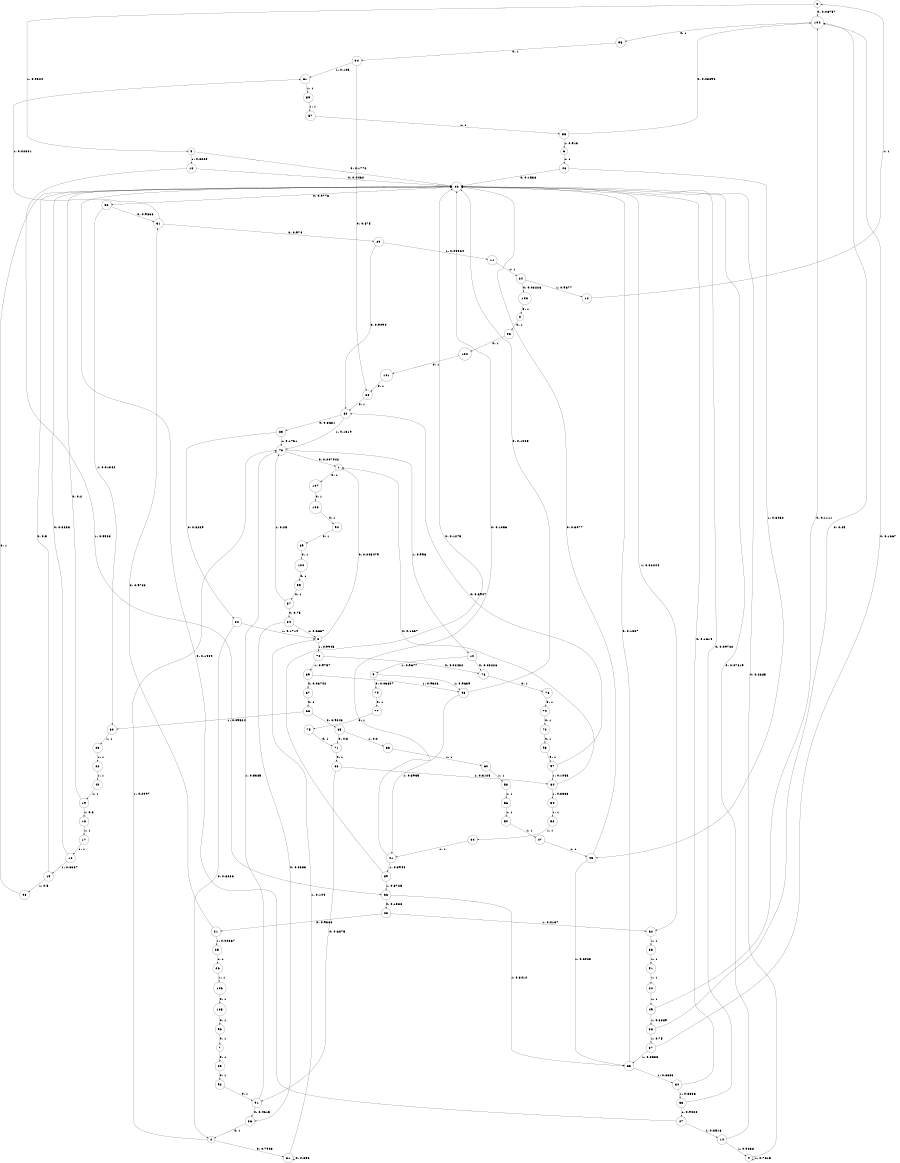 digraph "ch2_face_short_L14" {
size = "6,8.5";
ratio = "fill";
node [shape = circle];
node [fontsize = 24];
edge [fontsize = 24];
0 -> 104 [label = "0: 0.06757  "];
0 -> 5 [label = "1: 0.9324   "];
1 -> 107 [label = "0: 1        "];
2 -> 81 [label = "0: 0.7903   "];
2 -> 73 [label = "1: 0.2097   "];
3 -> 1 [label = "0: 0.005479  "];
3 -> 70 [label = "1: 0.9945   "];
4 -> 40 [label = "0: 0.2385   "];
4 -> 4 [label = "1: 0.7615   "];
5 -> 40 [label = "0: 0.1772   "];
5 -> 13 [label = "1: 0.8228   "];
6 -> 46 [label = "1: 1        "];
7 -> 85 [label = "0: 1        "];
8 -> 93 [label = "0: 1        "];
9 -> 79 [label = "0: 0.03607  "];
9 -> 43 [label = "1: 0.9639   "];
10 -> 78 [label = "0: 0.03226  "];
10 -> 9 [label = "1: 0.9677   "];
11 -> 24 [label = "1: 1        "];
12 -> 0 [label = "1: 1        "];
13 -> 40 [label = "0: 0.4462   "];
13 -> 36 [label = "1: 0.5538   "];
14 -> 40 [label = "0: 0.07619  "];
14 -> 4 [label = "1: 0.9238   "];
15 -> 40 [label = "0: 0.5      "];
15 -> 48 [label = "1: 0.5      "];
16 -> 40 [label = "0: 0.3333   "];
16 -> 15 [label = "1: 0.6667   "];
17 -> 16 [label = "1: 1        "];
18 -> 17 [label = "1: 1        "];
19 -> 40 [label = "0: 0.2      "];
19 -> 18 [label = "1: 0.8      "];
20 -> 49 [label = "1: 1        "];
21 -> 31 [label = "0: 0.9733   "];
21 -> 25 [label = "1: 0.02667  "];
22 -> 42 [label = "1: 1        "];
23 -> 22 [label = "1: 1        "];
24 -> 108 [label = "0: 0.03226  "];
24 -> 12 [label = "1: 0.9677   "];
25 -> 26 [label = "1: 1        "];
26 -> 106 [label = "1: 1        "];
27 -> 40 [label = "0: 0.1484   "];
27 -> 14 [label = "1: 0.8516   "];
28 -> 21 [label = "0: 0.9863   "];
28 -> 62 [label = "1: 0.0137   "];
29 -> 82 [label = "0: 0.9094   "];
29 -> 11 [label = "1: 0.09064  "];
30 -> 23 [label = "1: 1        "];
31 -> 29 [label = "0: 0.974    "];
31 -> 61 [label = "1: 0.02601  "];
32 -> 31 [label = "0: 0.9866   "];
32 -> 30 [label = "1: 0.01342  "];
33 -> 40 [label = "0: 0.09722  "];
33 -> 27 [label = "1: 0.9028   "];
34 -> 40 [label = "0: 0.1614   "];
34 -> 33 [label = "1: 0.8386   "];
35 -> 40 [label = "0: 0.1367   "];
35 -> 34 [label = "1: 0.8633   "];
36 -> 28 [label = "0: 0.1588   "];
36 -> 35 [label = "1: 0.8412   "];
37 -> 104 [label = "0: 0.1667   "];
37 -> 35 [label = "1: 0.8333   "];
38 -> 104 [label = "0: 0.25     "];
38 -> 37 [label = "1: 0.75     "];
39 -> 40 [label = "0: 0.1275   "];
39 -> 36 [label = "1: 0.8725   "];
40 -> 32 [label = "0: 0.9776   "];
40 -> 62 [label = "1: 0.02244  "];
41 -> 40 [label = "0: 0.1056   "];
41 -> 39 [label = "1: 0.8944   "];
42 -> 19 [label = "1: 1        "];
43 -> 40 [label = "0: 0.1065   "];
43 -> 41 [label = "1: 0.8935   "];
44 -> 41 [label = "1: 1        "];
45 -> 40 [label = "0: 0.3077   "];
45 -> 35 [label = "1: 0.6923   "];
46 -> 40 [label = "0: 0.1538   "];
46 -> 45 [label = "1: 0.8462   "];
47 -> 45 [label = "1: 1        "];
48 -> 40 [label = "0: 1        "];
49 -> 104 [label = "0: 0.1111   "];
49 -> 38 [label = "1: 0.8889   "];
50 -> 47 [label = "1: 1        "];
51 -> 20 [label = "1: 1        "];
52 -> 44 [label = "1: 1        "];
53 -> 51 [label = "1: 1        "];
54 -> 52 [label = "1: 1        "];
55 -> 104 [label = "0: 0.08696  "];
55 -> 6 [label = "1: 0.913    "];
56 -> 50 [label = "1: 1        "];
57 -> 55 [label = "1: 1        "];
58 -> 56 [label = "1: 1        "];
59 -> 57 [label = "1: 1        "];
60 -> 58 [label = "1: 1        "];
61 -> 59 [label = "1: 1        "];
62 -> 53 [label = "1: 1        "];
63 -> 60 [label = "1: 1        "];
64 -> 1 [label = "0: 0.1667   "];
64 -> 54 [label = "1: 0.8333   "];
65 -> 71 [label = "0: 0.8      "];
65 -> 63 [label = "1: 0.2      "];
66 -> 65 [label = "0: 0.9048   "];
66 -> 30 [label = "1: 0.09524  "];
67 -> 66 [label = "0: 1        "];
68 -> 91 [label = "0: 0.6875   "];
68 -> 64 [label = "1: 0.3125   "];
69 -> 67 [label = "0: 0.06742  "];
69 -> 43 [label = "1: 0.9326   "];
70 -> 78 [label = "0: 0.02432  "];
70 -> 69 [label = "1: 0.9757   "];
71 -> 68 [label = "0: 1        "];
72 -> 98 [label = "0: 1        "];
73 -> 1 [label = "0: 0.007042  "];
73 -> 10 [label = "1: 0.993    "];
74 -> 72 [label = "0: 1        "];
75 -> 71 [label = "0: 1        "];
76 -> 74 [label = "0: 1        "];
77 -> 75 [label = "0: 1        "];
78 -> 76 [label = "0: 1        "];
79 -> 77 [label = "0: 1        "];
80 -> 2 [label = "0: 0.8286   "];
80 -> 3 [label = "1: 0.1714   "];
81 -> 81 [label = "0: 0.856    "];
81 -> 3 [label = "1: 0.144    "];
82 -> 83 [label = "0: 0.8681   "];
82 -> 73 [label = "1: 0.1319   "];
83 -> 80 [label = "0: 0.8269   "];
83 -> 73 [label = "1: 0.1731   "];
84 -> 86 [label = "0: 0.3333   "];
84 -> 3 [label = "1: 0.6667   "];
85 -> 92 [label = "0: 1        "];
86 -> 2 [label = "0: 1        "];
87 -> 84 [label = "0: 0.75     "];
87 -> 73 [label = "1: 0.25     "];
88 -> 82 [label = "0: 1        "];
89 -> 100 [label = "0: 1        "];
90 -> 89 [label = "0: 1        "];
91 -> 86 [label = "0: 0.4615   "];
91 -> 73 [label = "1: 0.5385   "];
92 -> 91 [label = "0: 1        "];
93 -> 102 [label = "0: 1        "];
94 -> 88 [label = "0: 0.875    "];
94 -> 61 [label = "1: 0.125    "];
95 -> 94 [label = "0: 1        "];
96 -> 7 [label = "0: 1        "];
97 -> 82 [label = "0: 0.8947   "];
97 -> 64 [label = "1: 0.1053   "];
98 -> 97 [label = "0: 1        "];
99 -> 87 [label = "0: 1        "];
100 -> 99 [label = "0: 1        "];
101 -> 88 [label = "0: 1        "];
102 -> 101 [label = "0: 1        "];
103 -> 90 [label = "0: 1        "];
104 -> 95 [label = "0: 1        "];
105 -> 96 [label = "0: 1        "];
106 -> 105 [label = "0: 1        "];
107 -> 103 [label = "0: 1        "];
108 -> 8 [label = "0: 1        "];
}
